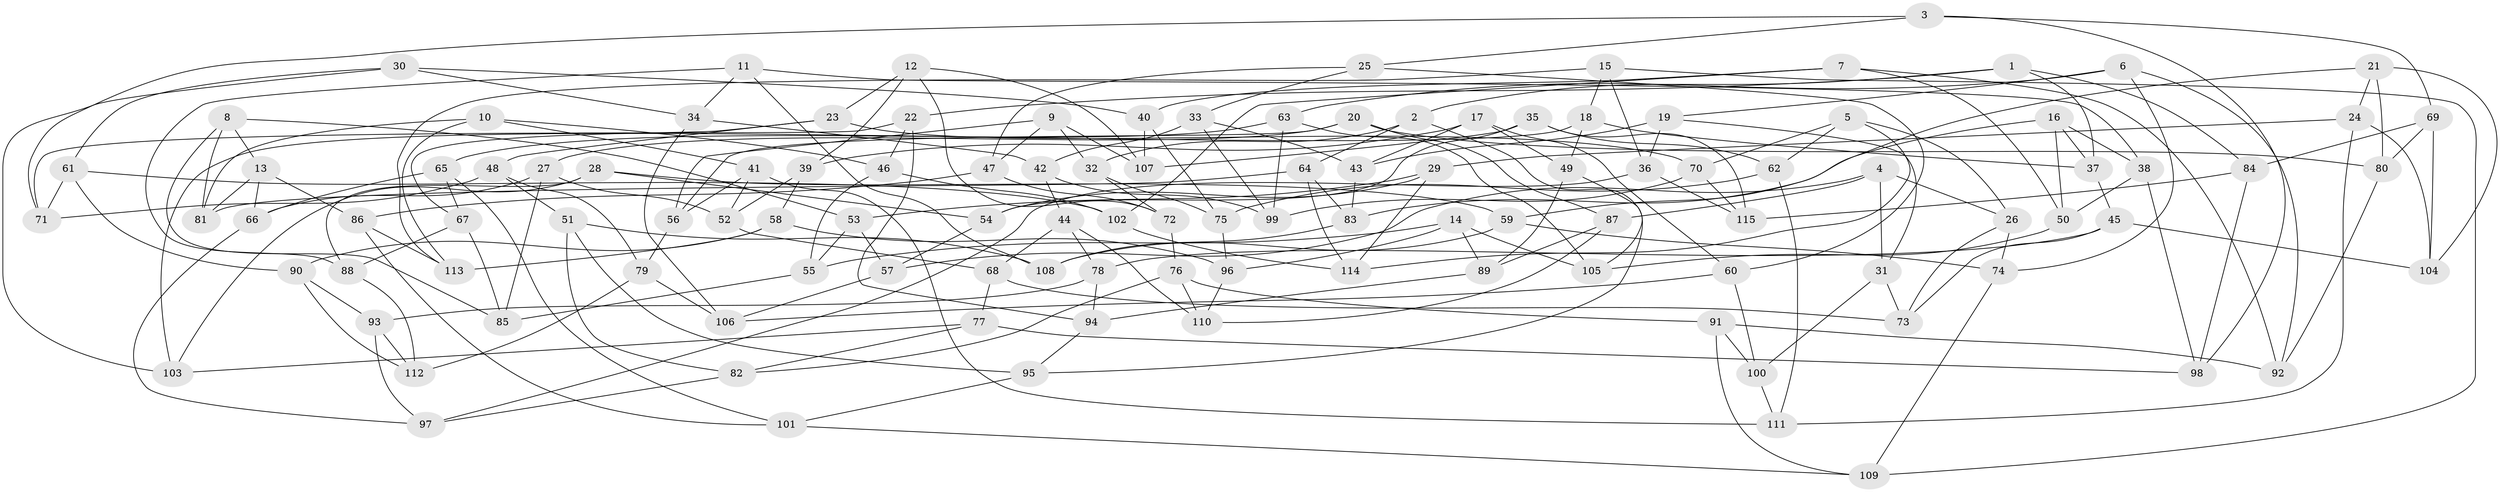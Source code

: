 // Generated by graph-tools (version 1.1) at 2025/26/03/09/25 03:26:53]
// undirected, 115 vertices, 230 edges
graph export_dot {
graph [start="1"]
  node [color=gray90,style=filled];
  1;
  2;
  3;
  4;
  5;
  6;
  7;
  8;
  9;
  10;
  11;
  12;
  13;
  14;
  15;
  16;
  17;
  18;
  19;
  20;
  21;
  22;
  23;
  24;
  25;
  26;
  27;
  28;
  29;
  30;
  31;
  32;
  33;
  34;
  35;
  36;
  37;
  38;
  39;
  40;
  41;
  42;
  43;
  44;
  45;
  46;
  47;
  48;
  49;
  50;
  51;
  52;
  53;
  54;
  55;
  56;
  57;
  58;
  59;
  60;
  61;
  62;
  63;
  64;
  65;
  66;
  67;
  68;
  69;
  70;
  71;
  72;
  73;
  74;
  75;
  76;
  77;
  78;
  79;
  80;
  81;
  82;
  83;
  84;
  85;
  86;
  87;
  88;
  89;
  90;
  91;
  92;
  93;
  94;
  95;
  96;
  97;
  98;
  99;
  100;
  101;
  102;
  103;
  104;
  105;
  106;
  107;
  108;
  109;
  110;
  111;
  112;
  113;
  114;
  115;
  1 -- 2;
  1 -- 22;
  1 -- 37;
  1 -- 84;
  2 -- 32;
  2 -- 64;
  2 -- 95;
  3 -- 71;
  3 -- 69;
  3 -- 98;
  3 -- 25;
  4 -- 26;
  4 -- 87;
  4 -- 57;
  4 -- 31;
  5 -- 114;
  5 -- 62;
  5 -- 26;
  5 -- 70;
  6 -- 63;
  6 -- 19;
  6 -- 74;
  6 -- 92;
  7 -- 92;
  7 -- 40;
  7 -- 50;
  7 -- 102;
  8 -- 85;
  8 -- 13;
  8 -- 53;
  8 -- 81;
  9 -- 56;
  9 -- 32;
  9 -- 107;
  9 -- 47;
  10 -- 46;
  10 -- 113;
  10 -- 41;
  10 -- 81;
  11 -- 38;
  11 -- 34;
  11 -- 88;
  11 -- 108;
  12 -- 23;
  12 -- 107;
  12 -- 39;
  12 -- 72;
  13 -- 81;
  13 -- 66;
  13 -- 86;
  14 -- 55;
  14 -- 105;
  14 -- 89;
  14 -- 96;
  15 -- 109;
  15 -- 18;
  15 -- 36;
  15 -- 113;
  16 -- 83;
  16 -- 50;
  16 -- 38;
  16 -- 37;
  17 -- 43;
  17 -- 49;
  17 -- 60;
  17 -- 39;
  18 -- 37;
  18 -- 103;
  18 -- 49;
  19 -- 43;
  19 -- 36;
  19 -- 31;
  20 -- 80;
  20 -- 27;
  20 -- 87;
  20 -- 56;
  21 -- 59;
  21 -- 80;
  21 -- 104;
  21 -- 24;
  22 -- 71;
  22 -- 46;
  22 -- 94;
  23 -- 70;
  23 -- 48;
  23 -- 67;
  24 -- 111;
  24 -- 29;
  24 -- 104;
  25 -- 60;
  25 -- 47;
  25 -- 33;
  26 -- 74;
  26 -- 73;
  27 -- 52;
  27 -- 66;
  27 -- 85;
  28 -- 54;
  28 -- 59;
  28 -- 88;
  28 -- 103;
  29 -- 53;
  29 -- 54;
  29 -- 114;
  30 -- 61;
  30 -- 40;
  30 -- 34;
  30 -- 103;
  31 -- 100;
  31 -- 73;
  32 -- 75;
  32 -- 72;
  33 -- 42;
  33 -- 43;
  33 -- 99;
  34 -- 42;
  34 -- 106;
  35 -- 115;
  35 -- 62;
  35 -- 54;
  35 -- 107;
  36 -- 97;
  36 -- 115;
  37 -- 45;
  38 -- 98;
  38 -- 50;
  39 -- 52;
  39 -- 58;
  40 -- 75;
  40 -- 107;
  41 -- 52;
  41 -- 56;
  41 -- 111;
  42 -- 99;
  42 -- 44;
  43 -- 83;
  44 -- 110;
  44 -- 78;
  44 -- 68;
  45 -- 78;
  45 -- 104;
  45 -- 73;
  46 -- 55;
  46 -- 102;
  47 -- 86;
  47 -- 72;
  48 -- 79;
  48 -- 51;
  48 -- 71;
  49 -- 105;
  49 -- 89;
  50 -- 105;
  51 -- 82;
  51 -- 108;
  51 -- 95;
  52 -- 68;
  53 -- 57;
  53 -- 55;
  54 -- 57;
  55 -- 85;
  56 -- 79;
  57 -- 106;
  58 -- 113;
  58 -- 96;
  58 -- 90;
  59 -- 108;
  59 -- 74;
  60 -- 106;
  60 -- 100;
  61 -- 71;
  61 -- 90;
  61 -- 102;
  62 -- 111;
  62 -- 75;
  63 -- 105;
  63 -- 65;
  63 -- 99;
  64 -- 81;
  64 -- 83;
  64 -- 114;
  65 -- 66;
  65 -- 101;
  65 -- 67;
  66 -- 97;
  67 -- 88;
  67 -- 85;
  68 -- 73;
  68 -- 77;
  69 -- 80;
  69 -- 104;
  69 -- 84;
  70 -- 115;
  70 -- 99;
  72 -- 76;
  74 -- 109;
  75 -- 96;
  76 -- 82;
  76 -- 110;
  76 -- 91;
  77 -- 98;
  77 -- 103;
  77 -- 82;
  78 -- 94;
  78 -- 93;
  79 -- 112;
  79 -- 106;
  80 -- 92;
  82 -- 97;
  83 -- 108;
  84 -- 98;
  84 -- 115;
  86 -- 113;
  86 -- 101;
  87 -- 89;
  87 -- 110;
  88 -- 112;
  89 -- 94;
  90 -- 93;
  90 -- 112;
  91 -- 92;
  91 -- 100;
  91 -- 109;
  93 -- 112;
  93 -- 97;
  94 -- 95;
  95 -- 101;
  96 -- 110;
  100 -- 111;
  101 -- 109;
  102 -- 114;
}
